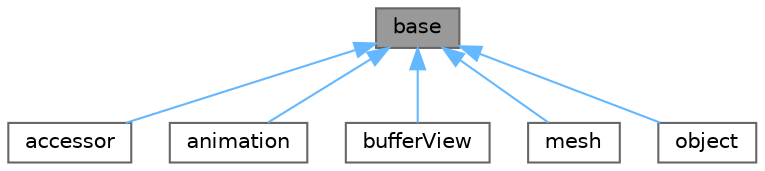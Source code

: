 digraph "base"
{
 // LATEX_PDF_SIZE
  bgcolor="transparent";
  edge [fontname=Helvetica,fontsize=10,labelfontname=Helvetica,labelfontsize=10];
  node [fontname=Helvetica,fontsize=10,shape=box,height=0.2,width=0.4];
  Node1 [id="Node000001",label="base",height=0.2,width=0.4,color="gray40", fillcolor="grey60", style="filled", fontcolor="black",tooltip="Base class for glTF entities."];
  Node1 -> Node2 [id="edge1_Node000001_Node000002",dir="back",color="steelblue1",style="solid",tooltip=" "];
  Node2 [id="Node000002",label="accessor",height=0.2,width=0.4,color="gray40", fillcolor="white", style="filled",URL="$classFoam_1_1glTF_1_1accessor.html",tooltip="glTF accessor"];
  Node1 -> Node3 [id="edge2_Node000001_Node000003",dir="back",color="steelblue1",style="solid",tooltip=" "];
  Node3 [id="Node000003",label="animation",height=0.2,width=0.4,color="gray40", fillcolor="white", style="filled",URL="$classFoam_1_1glTF_1_1animation.html",tooltip="glTF animation"];
  Node1 -> Node4 [id="edge3_Node000001_Node000004",dir="back",color="steelblue1",style="solid",tooltip=" "];
  Node4 [id="Node000004",label="bufferView",height=0.2,width=0.4,color="gray40", fillcolor="white", style="filled",URL="$classFoam_1_1glTF_1_1bufferView.html",tooltip="glTF buffer view - provides a view/slice of the glTF buffer"];
  Node1 -> Node5 [id="edge4_Node000001_Node000005",dir="back",color="steelblue1",style="solid",tooltip=" "];
  Node5 [id="Node000005",label="mesh",height=0.2,width=0.4,color="gray40", fillcolor="white", style="filled",URL="$classFoam_1_1glTF_1_1mesh.html",tooltip="glTF mesh"];
  Node1 -> Node6 [id="edge5_Node000001_Node000006",dir="back",color="steelblue1",style="solid",tooltip=" "];
  Node6 [id="Node000006",label="object",height=0.2,width=0.4,color="gray40", fillcolor="white", style="filled",URL="$classFoam_1_1glTF_1_1object.html",tooltip="glTF binary object"];
}

